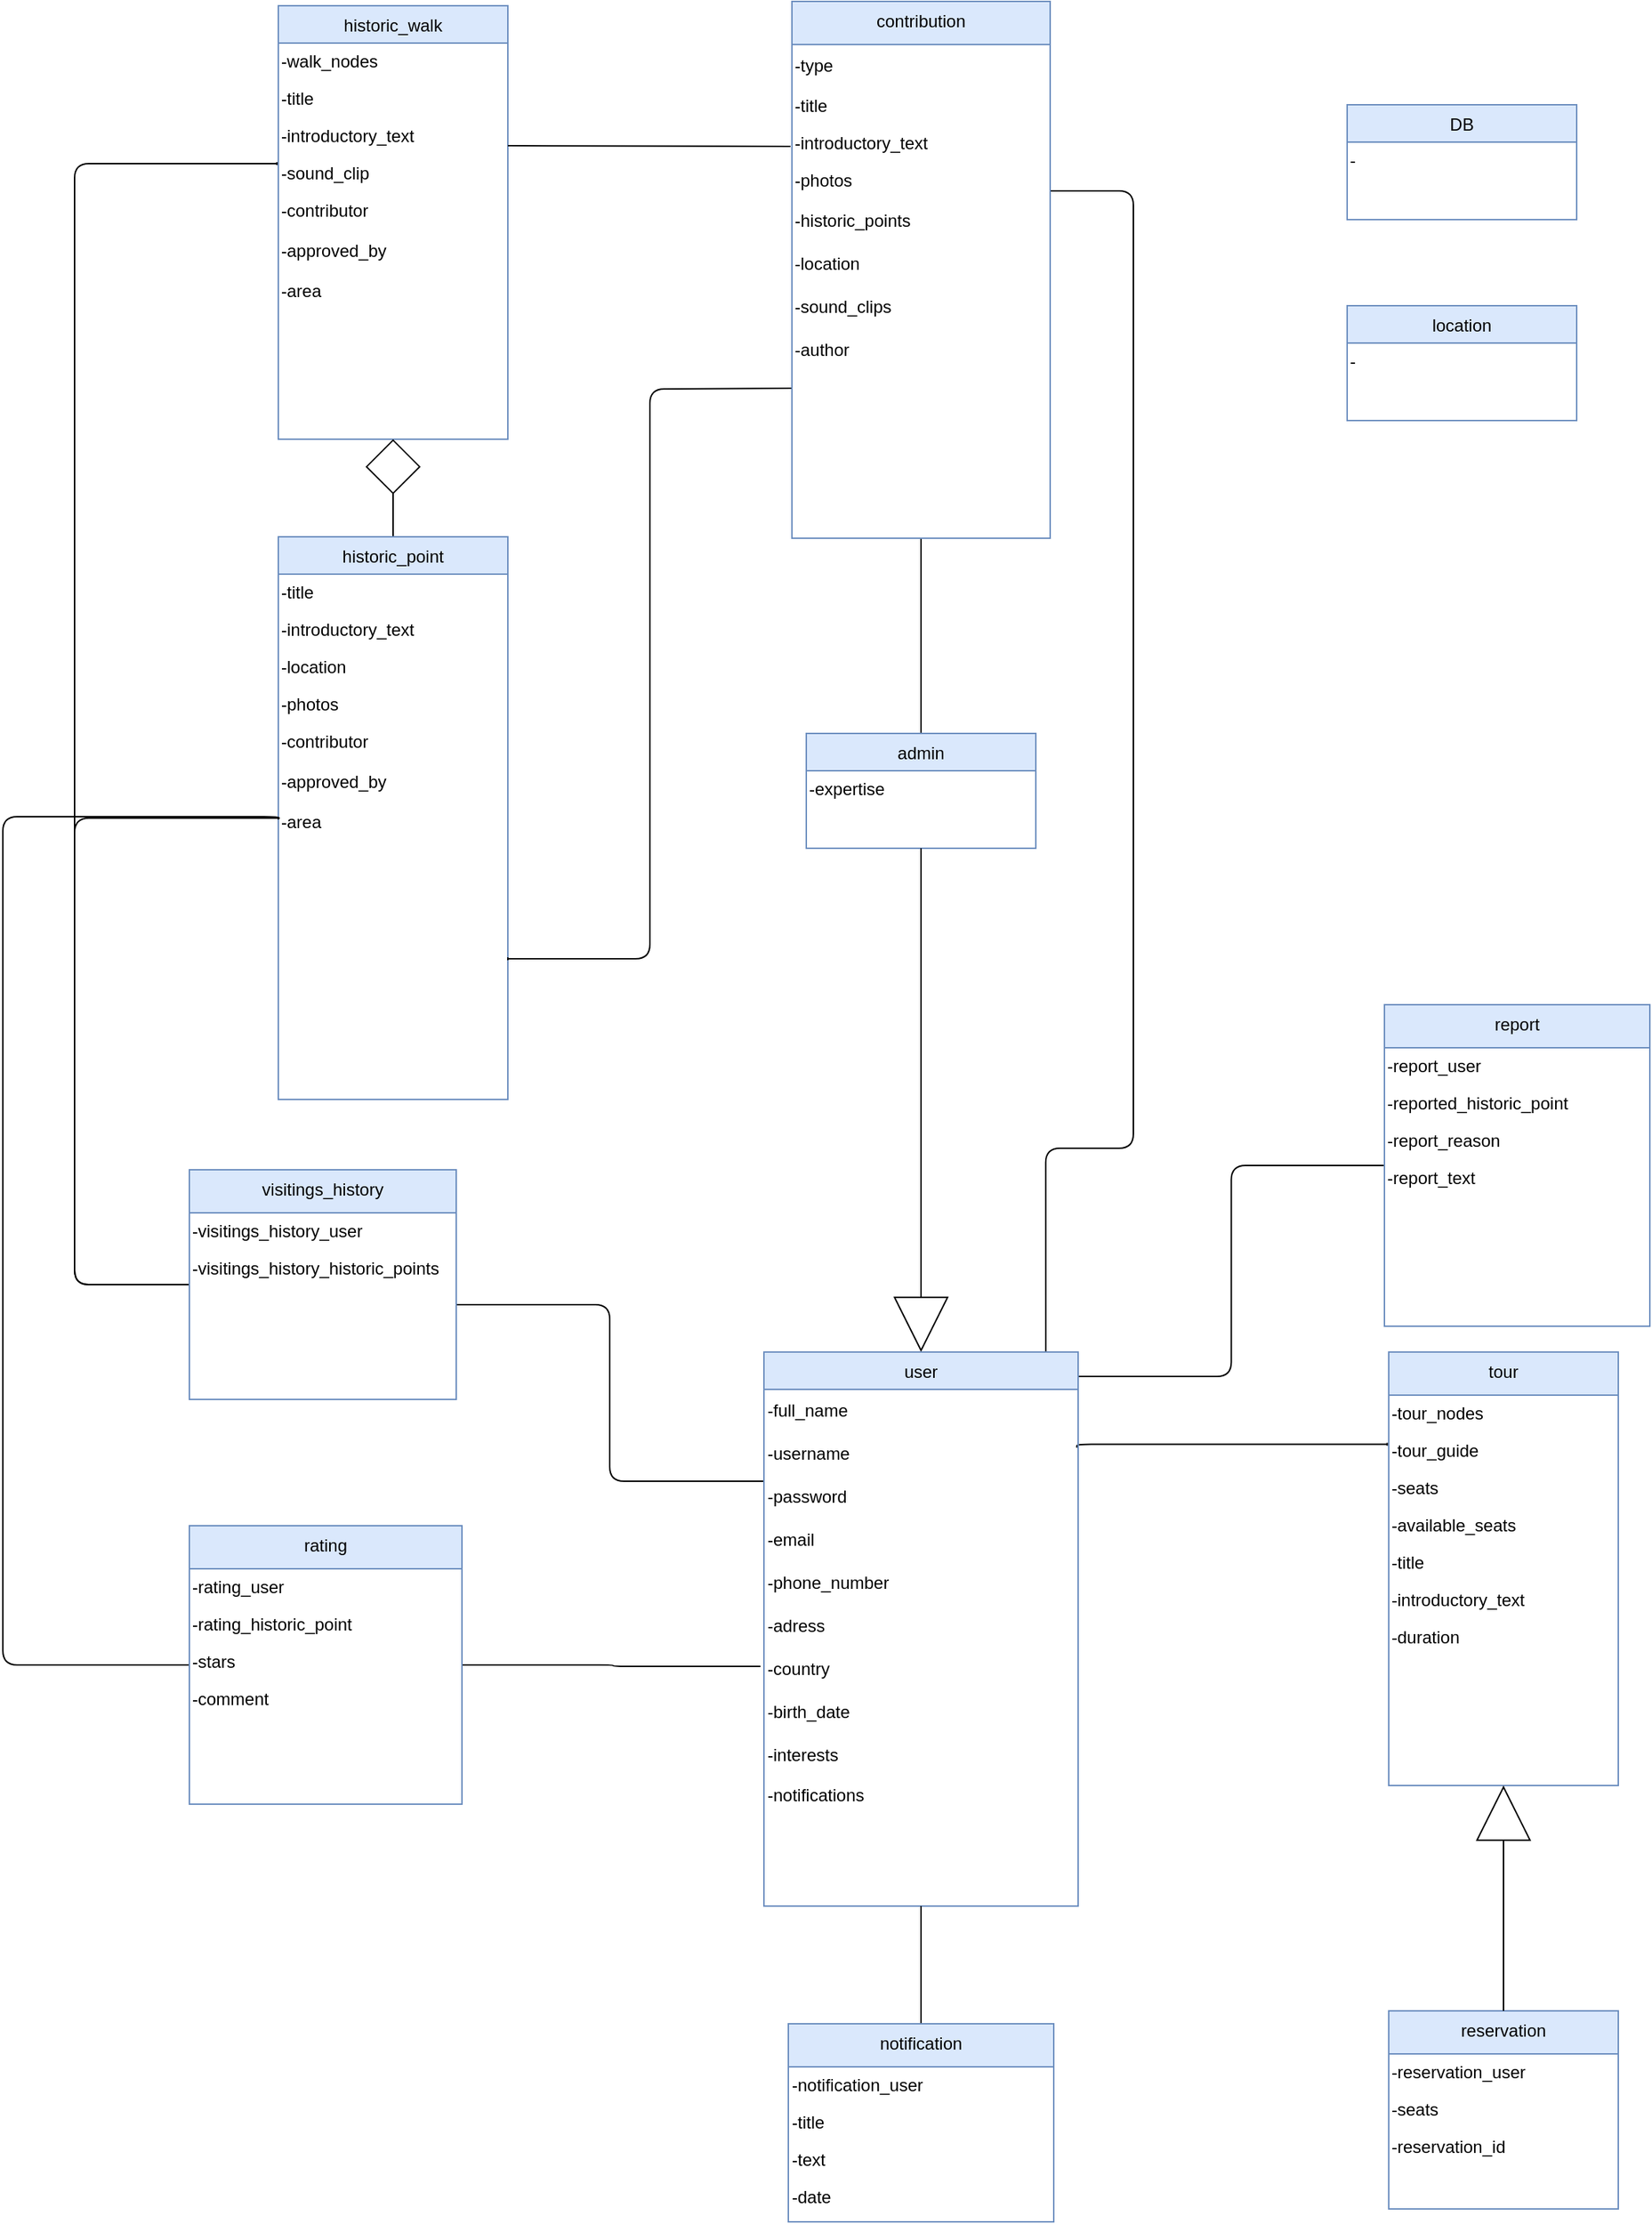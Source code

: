 <mxfile version="24.3.1" type="device">
  <diagram name="Page-1" id="uMqA1R6x-6Gs1QEI-oIA">
    <mxGraphModel dx="2035" dy="1105" grid="0" gridSize="10" guides="1" tooltips="1" connect="1" arrows="1" fold="1" page="0" pageScale="1" pageWidth="827" pageHeight="1169" math="0" shadow="0">
      <root>
        <mxCell id="0" />
        <mxCell id="1" parent="0" />
        <mxCell id="1k5WBE0NH48JRAPgZqtM-1" style="edgeStyle=orthogonalEdgeStyle;rounded=1;orthogonalLoop=1;jettySize=auto;html=1;entryX=1;entryY=0.5;entryDx=0;entryDy=0;elbow=vertical;strokeColor=default;align=center;verticalAlign=middle;fontFamily=Helvetica;fontSize=11;fontColor=default;labelBackgroundColor=default;endArrow=baseDash;endFill=0;endSize=0;curved=0;exitX=0.897;exitY=0;exitDx=0;exitDy=0;exitPerimeter=0;" edge="1" parent="1" source="1k5WBE0NH48JRAPgZqtM-83">
          <mxGeometry relative="1" as="geometry">
            <mxPoint x="250" y="-190" as="targetPoint" />
            <mxPoint x="281" y="493" as="sourcePoint" />
            <Array as="points">
              <mxPoint x="247" y="477" />
              <mxPoint x="308" y="477" />
              <mxPoint x="308" y="-190" />
            </Array>
          </mxGeometry>
        </mxCell>
        <mxCell id="1k5WBE0NH48JRAPgZqtM-2" style="edgeStyle=orthogonalEdgeStyle;rounded=1;orthogonalLoop=1;jettySize=auto;html=1;exitX=-0.002;exitY=1.133;exitDx=0;exitDy=0;strokeColor=default;align=center;verticalAlign=middle;fontFamily=Helvetica;fontSize=11;fontColor=default;labelBackgroundColor=default;elbow=vertical;endArrow=baseDash;endFill=0;endSize=0;curved=0;exitPerimeter=0;" edge="1" parent="1" source="1k5WBE0NH48JRAPgZqtM-85">
          <mxGeometry relative="1" as="geometry">
            <mxPoint x="3.75" y="332" as="sourcePoint" />
            <mxPoint x="-164" y="586" as="targetPoint" />
            <Array as="points">
              <mxPoint x="-57" y="709" />
              <mxPoint x="-57" y="586" />
            </Array>
          </mxGeometry>
        </mxCell>
        <mxCell id="1k5WBE0NH48JRAPgZqtM-3" style="edgeStyle=orthogonalEdgeStyle;rounded=1;orthogonalLoop=1;jettySize=auto;html=1;strokeColor=default;align=center;verticalAlign=middle;fontFamily=Helvetica;fontSize=11;fontColor=default;labelBackgroundColor=default;elbow=vertical;endArrow=baseDash;endFill=0;endSize=0;curved=0;exitX=0.996;exitY=0.353;exitDx=0;exitDy=0;exitPerimeter=0;entryX=-0.007;entryY=0.317;entryDx=0;entryDy=0;entryPerimeter=0;" edge="1" parent="1" source="1k5WBE0NH48JRAPgZqtM-85" target="1k5WBE0NH48JRAPgZqtM-48">
          <mxGeometry relative="1" as="geometry">
            <mxPoint x="337" y="476" as="sourcePoint" />
            <mxPoint x="567" y="656" as="targetPoint" />
            <Array as="points">
              <mxPoint x="269" y="683" />
            </Array>
          </mxGeometry>
        </mxCell>
        <mxCell id="1k5WBE0NH48JRAPgZqtM-4" style="edgeStyle=orthogonalEdgeStyle;curved=0;rounded=1;orthogonalLoop=1;jettySize=auto;html=1;entryX=0;entryY=0.5;entryDx=0;entryDy=0;strokeColor=default;align=center;verticalAlign=middle;fontFamily=Helvetica;fontSize=11;fontColor=default;labelBackgroundColor=default;elbow=vertical;endArrow=baseDash;endFill=0;endSize=0;exitX=0.996;exitY=0.044;exitDx=0;exitDy=0;exitPerimeter=0;" edge="1" parent="1" source="1k5WBE0NH48JRAPgZqtM-83" target="1k5WBE0NH48JRAPgZqtM-63">
          <mxGeometry relative="1" as="geometry">
            <mxPoint x="267" y="385" as="sourcePoint" />
          </mxGeometry>
        </mxCell>
        <mxCell id="1k5WBE0NH48JRAPgZqtM-5" style="edgeStyle=orthogonalEdgeStyle;curved=0;rounded=1;orthogonalLoop=1;jettySize=auto;html=1;entryX=1;entryY=0.5;entryDx=0;entryDy=0;strokeColor=default;align=center;verticalAlign=middle;fontFamily=Helvetica;fontSize=11;fontColor=default;labelBackgroundColor=default;elbow=vertical;endArrow=baseDash;endFill=0;endSize=0;exitX=-0.011;exitY=0.433;exitDx=0;exitDy=0;exitPerimeter=0;" edge="1" parent="1" source="1k5WBE0NH48JRAPgZqtM-90" target="1k5WBE0NH48JRAPgZqtM-73">
          <mxGeometry relative="1" as="geometry">
            <mxPoint x="189.5" y="510" as="sourcePoint" />
          </mxGeometry>
        </mxCell>
        <mxCell id="1k5WBE0NH48JRAPgZqtM-6" style="edgeStyle=orthogonalEdgeStyle;curved=0;rounded=1;orthogonalLoop=1;jettySize=auto;html=1;exitX=0.5;exitY=0;exitDx=0;exitDy=0;entryX=0.5;entryY=1;entryDx=0;entryDy=0;strokeColor=default;align=center;verticalAlign=middle;fontFamily=Helvetica;fontSize=11;fontColor=default;labelBackgroundColor=default;elbow=vertical;endArrow=baseDash;endFill=0;endSize=0;" edge="1" parent="1" source="1k5WBE0NH48JRAPgZqtM-7" target="1k5WBE0NH48JRAPgZqtM-97">
          <mxGeometry relative="1" as="geometry">
            <mxPoint x="160" y="85" as="targetPoint" />
          </mxGeometry>
        </mxCell>
        <mxCell id="1k5WBE0NH48JRAPgZqtM-7" value="admin" style="swimlane;fontStyle=0;align=center;verticalAlign=top;childLayout=stackLayout;horizontal=1;startSize=26;horizontalStack=0;resizeParent=1;resizeLast=0;collapsible=1;marginBottom=0;rounded=0;shadow=0;strokeWidth=1;fillColor=#dae8fc;strokeColor=#6c8ebf;" vertex="1" parent="1">
          <mxGeometry x="80" y="188" width="160" height="80" as="geometry">
            <mxRectangle x="340" y="380" width="170" height="26" as="alternateBounds" />
          </mxGeometry>
        </mxCell>
        <mxCell id="1k5WBE0NH48JRAPgZqtM-8" value="-expertise" style="text;html=1;align=left;verticalAlign=middle;resizable=0;points=[];autosize=1;strokeColor=none;fillColor=none;" vertex="1" parent="1k5WBE0NH48JRAPgZqtM-7">
          <mxGeometry y="26" width="160" height="26" as="geometry" />
        </mxCell>
        <mxCell id="1k5WBE0NH48JRAPgZqtM-9" value="" style="endArrow=block;endSize=36;endFill=0;shadow=0;strokeWidth=1;rounded=1;edgeStyle=orthogonalEdgeStyle;elbow=vertical;curved=0;entryX=0.5;entryY=0;entryDx=0;entryDy=0;" edge="1" parent="1" source="1k5WBE0NH48JRAPgZqtM-7" target="1k5WBE0NH48JRAPgZqtM-83">
          <mxGeometry width="160" relative="1" as="geometry">
            <mxPoint x="-220" y="473" as="sourcePoint" />
            <mxPoint x="189.5" y="300" as="targetPoint" />
          </mxGeometry>
        </mxCell>
        <mxCell id="1k5WBE0NH48JRAPgZqtM-10" value="historic_walk" style="swimlane;fontStyle=0;align=center;verticalAlign=top;childLayout=stackLayout;horizontal=1;startSize=26;horizontalStack=0;resizeParent=1;resizeLast=0;collapsible=1;marginBottom=0;rounded=0;shadow=0;strokeWidth=1;fillColor=#dae8fc;strokeColor=#6c8ebf;" vertex="1" parent="1">
          <mxGeometry x="-288" y="-319" width="160" height="302" as="geometry">
            <mxRectangle x="230" y="140" width="160" height="26" as="alternateBounds" />
          </mxGeometry>
        </mxCell>
        <mxCell id="1k5WBE0NH48JRAPgZqtM-11" value="-walk_nodes" style="text;html=1;align=left;verticalAlign=middle;resizable=0;points=[];autosize=1;strokeColor=none;fillColor=none;" vertex="1" parent="1k5WBE0NH48JRAPgZqtM-10">
          <mxGeometry y="26" width="160" height="26" as="geometry" />
        </mxCell>
        <mxCell id="1k5WBE0NH48JRAPgZqtM-12" value="-title" style="text;html=1;align=left;verticalAlign=middle;resizable=0;points=[];autosize=1;strokeColor=none;fillColor=none;" vertex="1" parent="1k5WBE0NH48JRAPgZqtM-10">
          <mxGeometry y="52" width="160" height="26" as="geometry" />
        </mxCell>
        <mxCell id="1k5WBE0NH48JRAPgZqtM-13" value="-introductory_text" style="text;html=1;align=left;verticalAlign=middle;resizable=0;points=[];autosize=1;strokeColor=none;fillColor=none;" vertex="1" parent="1k5WBE0NH48JRAPgZqtM-10">
          <mxGeometry y="78" width="160" height="26" as="geometry" />
        </mxCell>
        <mxCell id="1k5WBE0NH48JRAPgZqtM-14" value="-sound_clip" style="text;html=1;align=left;verticalAlign=middle;resizable=0;points=[];autosize=1;strokeColor=none;fillColor=none;" vertex="1" parent="1k5WBE0NH48JRAPgZqtM-10">
          <mxGeometry y="104" width="160" height="26" as="geometry" />
        </mxCell>
        <mxCell id="1k5WBE0NH48JRAPgZqtM-15" value="-contributor" style="text;html=1;align=left;verticalAlign=middle;resizable=0;points=[];autosize=1;strokeColor=none;fillColor=none;" vertex="1" parent="1k5WBE0NH48JRAPgZqtM-10">
          <mxGeometry y="130" width="160" height="26" as="geometry" />
        </mxCell>
        <mxCell id="1k5WBE0NH48JRAPgZqtM-16" value="-approved_by" style="text;html=1;align=left;verticalAlign=middle;resizable=0;points=[];autosize=1;strokeColor=none;fillColor=none;" vertex="1" parent="1k5WBE0NH48JRAPgZqtM-10">
          <mxGeometry y="156" width="160" height="30" as="geometry" />
        </mxCell>
        <mxCell id="1k5WBE0NH48JRAPgZqtM-17" value="-area" style="text;html=1;align=left;verticalAlign=middle;resizable=0;points=[];autosize=1;strokeColor=none;fillColor=none;" vertex="1" parent="1k5WBE0NH48JRAPgZqtM-10">
          <mxGeometry y="186" width="160" height="26" as="geometry" />
        </mxCell>
        <mxCell id="1k5WBE0NH48JRAPgZqtM-21" style="edgeStyle=orthogonalEdgeStyle;rounded=1;orthogonalLoop=1;jettySize=auto;html=1;exitX=0.5;exitY=0;exitDx=0;exitDy=0;entryX=0.5;entryY=1;entryDx=0;entryDy=0;endSize=36;endArrow=diamond;endFill=0;curved=0;" edge="1" parent="1" source="1k5WBE0NH48JRAPgZqtM-22" target="1k5WBE0NH48JRAPgZqtM-10">
          <mxGeometry relative="1" as="geometry">
            <mxPoint x="-318" y="271.0" as="sourcePoint" />
            <mxPoint x="-318" y="41" as="targetPoint" />
          </mxGeometry>
        </mxCell>
        <mxCell id="1k5WBE0NH48JRAPgZqtM-22" value="historic_point" style="swimlane;fontStyle=0;align=center;verticalAlign=top;childLayout=stackLayout;horizontal=1;startSize=26;horizontalStack=0;resizeParent=1;resizeLast=0;collapsible=1;marginBottom=0;rounded=0;shadow=0;strokeWidth=1;fillColor=#dae8fc;strokeColor=#6c8ebf;" vertex="1" parent="1">
          <mxGeometry x="-288" y="51" width="160" height="392" as="geometry">
            <mxRectangle x="230" y="140" width="160" height="26" as="alternateBounds" />
          </mxGeometry>
        </mxCell>
        <mxCell id="1k5WBE0NH48JRAPgZqtM-23" value="-title" style="text;html=1;align=left;verticalAlign=middle;resizable=0;points=[];autosize=1;strokeColor=none;fillColor=none;" vertex="1" parent="1k5WBE0NH48JRAPgZqtM-22">
          <mxGeometry y="26" width="160" height="26" as="geometry" />
        </mxCell>
        <mxCell id="1k5WBE0NH48JRAPgZqtM-24" value="-introductory_text" style="text;html=1;align=left;verticalAlign=middle;resizable=0;points=[];autosize=1;strokeColor=none;fillColor=none;" vertex="1" parent="1k5WBE0NH48JRAPgZqtM-22">
          <mxGeometry y="52" width="160" height="26" as="geometry" />
        </mxCell>
        <mxCell id="1k5WBE0NH48JRAPgZqtM-25" value="-location" style="text;html=1;align=left;verticalAlign=middle;resizable=0;points=[];autosize=1;strokeColor=none;fillColor=none;" vertex="1" parent="1k5WBE0NH48JRAPgZqtM-22">
          <mxGeometry y="78" width="160" height="26" as="geometry" />
        </mxCell>
        <mxCell id="1k5WBE0NH48JRAPgZqtM-26" value="-photos" style="text;html=1;align=left;verticalAlign=middle;resizable=0;points=[];autosize=1;strokeColor=none;fillColor=none;" vertex="1" parent="1k5WBE0NH48JRAPgZqtM-22">
          <mxGeometry y="104" width="160" height="26" as="geometry" />
        </mxCell>
        <mxCell id="1k5WBE0NH48JRAPgZqtM-27" value="-contributor" style="text;html=1;align=left;verticalAlign=middle;resizable=0;points=[];autosize=1;strokeColor=none;fillColor=none;" vertex="1" parent="1k5WBE0NH48JRAPgZqtM-22">
          <mxGeometry y="130" width="160" height="26" as="geometry" />
        </mxCell>
        <mxCell id="1k5WBE0NH48JRAPgZqtM-28" value="-approved_by" style="text;html=1;align=left;verticalAlign=middle;resizable=0;points=[];autosize=1;strokeColor=none;fillColor=none;" vertex="1" parent="1k5WBE0NH48JRAPgZqtM-22">
          <mxGeometry y="156" width="160" height="30" as="geometry" />
        </mxCell>
        <mxCell id="1k5WBE0NH48JRAPgZqtM-29" value="-area" style="text;html=1;align=left;verticalAlign=middle;resizable=0;points=[];autosize=1;strokeColor=none;fillColor=none;" vertex="1" parent="1k5WBE0NH48JRAPgZqtM-22">
          <mxGeometry y="186" width="160" height="26" as="geometry" />
        </mxCell>
        <mxCell id="1k5WBE0NH48JRAPgZqtM-37" style="edgeStyle=orthogonalEdgeStyle;curved=0;rounded=1;orthogonalLoop=1;jettySize=auto;html=1;exitX=0;exitY=0.75;exitDx=0;exitDy=0;entryX=1;entryY=0.75;entryDx=0;entryDy=0;strokeColor=default;align=center;verticalAlign=middle;fontFamily=Helvetica;fontSize=11;fontColor=default;labelBackgroundColor=default;elbow=vertical;endArrow=baseDash;endFill=0;endSize=0;" edge="1" parent="1" target="1k5WBE0NH48JRAPgZqtM-22">
          <mxGeometry relative="1" as="geometry">
            <mxPoint x="70" y="-52.5" as="sourcePoint" />
          </mxGeometry>
        </mxCell>
        <mxCell id="1k5WBE0NH48JRAPgZqtM-38" style="edgeStyle=orthogonalEdgeStyle;rounded=1;orthogonalLoop=1;jettySize=auto;html=1;strokeColor=default;align=center;verticalAlign=middle;fontFamily=Helvetica;fontSize=11;fontColor=default;labelBackgroundColor=default;elbow=vertical;endArrow=baseDash;entryX=0;entryY=0.5;entryDx=0;entryDy=0;endFill=0;endSize=0;curved=0;exitX=0;exitY=0.5;exitDx=0;exitDy=0;" edge="1" parent="1" source="1k5WBE0NH48JRAPgZqtM-40" target="1k5WBE0NH48JRAPgZqtM-22">
          <mxGeometry relative="1" as="geometry">
            <mxPoint x="-210" y="360" as="targetPoint" />
            <Array as="points">
              <mxPoint x="-363" y="572" />
              <mxPoint x="-430" y="572" />
              <mxPoint x="-430" y="247" />
            </Array>
            <mxPoint x="-374" y="526" as="sourcePoint" />
          </mxGeometry>
        </mxCell>
        <mxCell id="1k5WBE0NH48JRAPgZqtM-39" style="edgeStyle=orthogonalEdgeStyle;curved=0;rounded=1;orthogonalLoop=1;jettySize=auto;html=1;strokeColor=default;align=center;verticalAlign=middle;fontFamily=Helvetica;fontSize=11;fontColor=default;labelBackgroundColor=default;elbow=vertical;endArrow=baseDash;endFill=0;endSize=0;exitX=0;exitY=0.5;exitDx=0;exitDy=0;" edge="1" parent="1" source="1k5WBE0NH48JRAPgZqtM-40">
          <mxGeometry relative="1" as="geometry">
            <Array as="points">
              <mxPoint x="-363" y="572" />
              <mxPoint x="-430" y="572" />
              <mxPoint x="-430" y="-209" />
            </Array>
            <mxPoint x="-289" y="-209" as="targetPoint" />
            <mxPoint x="-382" y="520" as="sourcePoint" />
          </mxGeometry>
        </mxCell>
        <mxCell id="1k5WBE0NH48JRAPgZqtM-40" value="visitings_history" style="swimlane;fontStyle=0;align=center;verticalAlign=top;childLayout=stackLayout;horizontal=1;startSize=30;horizontalStack=0;resizeParent=1;resizeLast=0;collapsible=1;marginBottom=0;rounded=0;shadow=0;strokeWidth=1;fillColor=#dae8fc;strokeColor=#6c8ebf;" vertex="1" parent="1">
          <mxGeometry x="-350" y="492" width="186" height="160" as="geometry">
            <mxRectangle x="550" y="140" width="160" height="26" as="alternateBounds" />
          </mxGeometry>
        </mxCell>
        <mxCell id="1k5WBE0NH48JRAPgZqtM-41" value="-visitings_history_user" style="text;html=1;align=left;verticalAlign=middle;resizable=0;points=[];autosize=1;strokeColor=none;fillColor=none;" vertex="1" parent="1k5WBE0NH48JRAPgZqtM-40">
          <mxGeometry y="30" width="186" height="26" as="geometry" />
        </mxCell>
        <mxCell id="1k5WBE0NH48JRAPgZqtM-42" value="-visitings_history_historic_points" style="text;html=1;align=left;verticalAlign=middle;resizable=0;points=[];autosize=1;strokeColor=none;fillColor=none;" vertex="1" parent="1k5WBE0NH48JRAPgZqtM-40">
          <mxGeometry y="56" width="186" height="26" as="geometry" />
        </mxCell>
        <mxCell id="1k5WBE0NH48JRAPgZqtM-46" value="tour" style="swimlane;fontStyle=0;align=center;verticalAlign=top;childLayout=stackLayout;horizontal=1;startSize=30;horizontalStack=0;resizeParent=1;resizeLast=0;collapsible=1;marginBottom=0;rounded=0;shadow=0;strokeWidth=1;fillColor=#dae8fc;strokeColor=#6c8ebf;" vertex="1" parent="1">
          <mxGeometry x="486" y="619" width="160" height="302" as="geometry">
            <mxRectangle x="550" y="140" width="160" height="26" as="alternateBounds" />
          </mxGeometry>
        </mxCell>
        <mxCell id="1k5WBE0NH48JRAPgZqtM-47" value="-tour_nodes" style="text;html=1;align=left;verticalAlign=middle;resizable=0;points=[];autosize=1;strokeColor=none;fillColor=none;" vertex="1" parent="1k5WBE0NH48JRAPgZqtM-46">
          <mxGeometry y="30" width="160" height="26" as="geometry" />
        </mxCell>
        <mxCell id="1k5WBE0NH48JRAPgZqtM-48" value="-tour_guide" style="text;html=1;align=left;verticalAlign=middle;resizable=0;points=[];autosize=1;strokeColor=none;fillColor=none;" vertex="1" parent="1k5WBE0NH48JRAPgZqtM-46">
          <mxGeometry y="56" width="160" height="26" as="geometry" />
        </mxCell>
        <mxCell id="1k5WBE0NH48JRAPgZqtM-49" value="-seats" style="text;html=1;align=left;verticalAlign=middle;resizable=0;points=[];autosize=1;strokeColor=none;fillColor=none;" vertex="1" parent="1k5WBE0NH48JRAPgZqtM-46">
          <mxGeometry y="82" width="160" height="26" as="geometry" />
        </mxCell>
        <mxCell id="1k5WBE0NH48JRAPgZqtM-50" value="-available_seats" style="text;html=1;align=left;verticalAlign=middle;resizable=0;points=[];autosize=1;strokeColor=none;fillColor=none;" vertex="1" parent="1k5WBE0NH48JRAPgZqtM-46">
          <mxGeometry y="108" width="160" height="26" as="geometry" />
        </mxCell>
        <mxCell id="1k5WBE0NH48JRAPgZqtM-51" value="-title" style="text;html=1;align=left;verticalAlign=middle;resizable=0;points=[];autosize=1;strokeColor=none;fillColor=none;" vertex="1" parent="1k5WBE0NH48JRAPgZqtM-46">
          <mxGeometry y="134" width="160" height="26" as="geometry" />
        </mxCell>
        <mxCell id="1k5WBE0NH48JRAPgZqtM-52" value="-introductory_text" style="text;html=1;align=left;verticalAlign=middle;resizable=0;points=[];autosize=1;strokeColor=none;fillColor=none;" vertex="1" parent="1k5WBE0NH48JRAPgZqtM-46">
          <mxGeometry y="160" width="160" height="26" as="geometry" />
        </mxCell>
        <mxCell id="1k5WBE0NH48JRAPgZqtM-53" value="-duration" style="text;html=1;align=left;verticalAlign=middle;resizable=0;points=[];autosize=1;strokeColor=none;fillColor=none;" vertex="1" parent="1k5WBE0NH48JRAPgZqtM-46">
          <mxGeometry y="186" width="160" height="26" as="geometry" />
        </mxCell>
        <mxCell id="1k5WBE0NH48JRAPgZqtM-58" value="reservation" style="swimlane;fontStyle=0;align=center;verticalAlign=top;childLayout=stackLayout;horizontal=1;startSize=30;horizontalStack=0;resizeParent=1;resizeLast=0;collapsible=1;marginBottom=0;rounded=0;shadow=0;strokeWidth=1;fillColor=#dae8fc;strokeColor=#6c8ebf;" vertex="1" parent="1">
          <mxGeometry x="486" y="1078" width="160" height="138" as="geometry">
            <mxRectangle x="550" y="140" width="160" height="26" as="alternateBounds" />
          </mxGeometry>
        </mxCell>
        <mxCell id="1k5WBE0NH48JRAPgZqtM-59" value="-reservation_user" style="text;html=1;align=left;verticalAlign=middle;resizable=0;points=[];autosize=1;strokeColor=none;fillColor=none;" vertex="1" parent="1k5WBE0NH48JRAPgZqtM-58">
          <mxGeometry y="30" width="160" height="26" as="geometry" />
        </mxCell>
        <mxCell id="1k5WBE0NH48JRAPgZqtM-60" value="-seats" style="text;html=1;align=left;verticalAlign=middle;resizable=0;points=[];autosize=1;strokeColor=none;fillColor=none;" vertex="1" parent="1k5WBE0NH48JRAPgZqtM-58">
          <mxGeometry y="56" width="160" height="26" as="geometry" />
        </mxCell>
        <mxCell id="1k5WBE0NH48JRAPgZqtM-61" value="-reservation_id" style="text;html=1;align=left;verticalAlign=middle;resizable=0;points=[];autosize=1;strokeColor=none;fillColor=none;" vertex="1" parent="1k5WBE0NH48JRAPgZqtM-58">
          <mxGeometry y="82" width="160" height="26" as="geometry" />
        </mxCell>
        <mxCell id="1k5WBE0NH48JRAPgZqtM-63" value="report" style="swimlane;fontStyle=0;align=center;verticalAlign=top;childLayout=stackLayout;horizontal=1;startSize=30;horizontalStack=0;resizeParent=1;resizeLast=0;collapsible=1;marginBottom=0;rounded=0;shadow=0;strokeWidth=1;fillColor=#dae8fc;strokeColor=#6c8ebf;" vertex="1" parent="1">
          <mxGeometry x="483" y="377" width="185" height="224" as="geometry">
            <mxRectangle x="550" y="140" width="160" height="26" as="alternateBounds" />
          </mxGeometry>
        </mxCell>
        <mxCell id="1k5WBE0NH48JRAPgZqtM-64" value="-report_user" style="text;html=1;align=left;verticalAlign=middle;resizable=0;points=[];autosize=1;strokeColor=none;fillColor=none;" vertex="1" parent="1k5WBE0NH48JRAPgZqtM-63">
          <mxGeometry y="30" width="185" height="26" as="geometry" />
        </mxCell>
        <mxCell id="1k5WBE0NH48JRAPgZqtM-65" value="-reported_historic_point" style="text;html=1;align=left;verticalAlign=middle;resizable=0;points=[];autosize=1;strokeColor=none;fillColor=none;" vertex="1" parent="1k5WBE0NH48JRAPgZqtM-63">
          <mxGeometry y="56" width="185" height="26" as="geometry" />
        </mxCell>
        <mxCell id="1k5WBE0NH48JRAPgZqtM-66" value="-report_reason" style="text;html=1;align=left;verticalAlign=middle;resizable=0;points=[];autosize=1;strokeColor=none;fillColor=none;" vertex="1" parent="1k5WBE0NH48JRAPgZqtM-63">
          <mxGeometry y="82" width="185" height="26" as="geometry" />
        </mxCell>
        <mxCell id="1k5WBE0NH48JRAPgZqtM-67" value="-report_text" style="text;html=1;align=left;verticalAlign=middle;resizable=0;points=[];autosize=1;strokeColor=none;fillColor=none;" vertex="1" parent="1k5WBE0NH48JRAPgZqtM-63">
          <mxGeometry y="108" width="185" height="26" as="geometry" />
        </mxCell>
        <mxCell id="1k5WBE0NH48JRAPgZqtM-72" style="edgeStyle=orthogonalEdgeStyle;curved=0;rounded=1;orthogonalLoop=1;jettySize=auto;html=1;exitX=0;exitY=0.5;exitDx=0;exitDy=0;entryX=0;entryY=0.5;entryDx=0;entryDy=0;strokeColor=default;align=center;verticalAlign=middle;fontFamily=Helvetica;fontSize=11;fontColor=default;labelBackgroundColor=default;elbow=vertical;endArrow=baseDash;endFill=0;endSize=0;" edge="1" parent="1" source="1k5WBE0NH48JRAPgZqtM-73" target="1k5WBE0NH48JRAPgZqtM-22">
          <mxGeometry relative="1" as="geometry">
            <Array as="points">
              <mxPoint x="-480" y="837" />
              <mxPoint x="-480" y="246" />
            </Array>
          </mxGeometry>
        </mxCell>
        <mxCell id="1k5WBE0NH48JRAPgZqtM-73" value="rating" style="swimlane;fontStyle=0;align=center;verticalAlign=top;childLayout=stackLayout;horizontal=1;startSize=30;horizontalStack=0;resizeParent=1;resizeLast=0;collapsible=1;marginBottom=0;rounded=0;shadow=0;strokeWidth=1;fillColor=#dae8fc;strokeColor=#6c8ebf;" vertex="1" parent="1">
          <mxGeometry x="-350" y="740" width="190" height="194" as="geometry">
            <mxRectangle x="550" y="140" width="160" height="26" as="alternateBounds" />
          </mxGeometry>
        </mxCell>
        <mxCell id="1k5WBE0NH48JRAPgZqtM-74" value="-rating_user" style="text;html=1;align=left;verticalAlign=middle;resizable=0;points=[];autosize=1;strokeColor=none;fillColor=none;" vertex="1" parent="1k5WBE0NH48JRAPgZqtM-73">
          <mxGeometry y="30" width="190" height="26" as="geometry" />
        </mxCell>
        <mxCell id="1k5WBE0NH48JRAPgZqtM-75" value="-rating_historic_point" style="text;html=1;align=left;verticalAlign=middle;resizable=0;points=[];autosize=1;strokeColor=none;fillColor=none;" vertex="1" parent="1k5WBE0NH48JRAPgZqtM-73">
          <mxGeometry y="56" width="190" height="26" as="geometry" />
        </mxCell>
        <mxCell id="1k5WBE0NH48JRAPgZqtM-76" value="-stars" style="text;html=1;align=left;verticalAlign=middle;resizable=0;points=[];autosize=1;strokeColor=none;fillColor=none;" vertex="1" parent="1k5WBE0NH48JRAPgZqtM-73">
          <mxGeometry y="82" width="190" height="26" as="geometry" />
        </mxCell>
        <mxCell id="1k5WBE0NH48JRAPgZqtM-77" value="-comment" style="text;html=1;align=left;verticalAlign=middle;resizable=0;points=[];autosize=1;strokeColor=none;fillColor=none;" vertex="1" parent="1k5WBE0NH48JRAPgZqtM-73">
          <mxGeometry y="108" width="190" height="26" as="geometry" />
        </mxCell>
        <mxCell id="1k5WBE0NH48JRAPgZqtM-81" value="" style="endArrow=block;endSize=36;endFill=0;shadow=0;strokeWidth=1;rounded=1;edgeStyle=orthogonalEdgeStyle;elbow=vertical;curved=0;exitX=0.5;exitY=0;exitDx=0;exitDy=0;entryX=0.5;entryY=1;entryDx=0;entryDy=0;" edge="1" parent="1" source="1k5WBE0NH48JRAPgZqtM-58" target="1k5WBE0NH48JRAPgZqtM-46">
          <mxGeometry width="160" relative="1" as="geometry">
            <mxPoint x="251" y="320" as="sourcePoint" />
            <mxPoint x="461" y="530" as="targetPoint" />
          </mxGeometry>
        </mxCell>
        <mxCell id="1k5WBE0NH48JRAPgZqtM-82" value="" style="endArrow=none;html=1;rounded=1;exitX=1;exitY=0.751;exitDx=0;exitDy=0;curved=0;exitPerimeter=0;" edge="1" parent="1" source="1k5WBE0NH48JRAPgZqtM-13">
          <mxGeometry width="50" height="50" relative="1" as="geometry">
            <mxPoint x="-30.16" y="-221.34" as="sourcePoint" />
            <mxPoint x="69" y="-221" as="targetPoint" />
            <Array as="points" />
          </mxGeometry>
        </mxCell>
        <mxCell id="1k5WBE0NH48JRAPgZqtM-83" value="user" style="swimlane;fontStyle=0;align=center;verticalAlign=top;childLayout=stackLayout;horizontal=1;startSize=26;horizontalStack=0;resizeParent=1;resizeLast=0;collapsible=1;marginBottom=0;rounded=0;shadow=0;strokeWidth=1;fillColor=#dae8fc;strokeColor=#6c8ebf;" vertex="1" parent="1">
          <mxGeometry x="50.5" y="619" width="219" height="386" as="geometry">
            <mxRectangle x="80" y="300" width="160" height="26" as="alternateBounds" />
          </mxGeometry>
        </mxCell>
        <mxCell id="1k5WBE0NH48JRAPgZqtM-84" value="-full_name" style="text;html=1;align=left;verticalAlign=middle;resizable=0;points=[];autosize=1;strokeColor=none;fillColor=none;fontSize=12;" vertex="1" parent="1k5WBE0NH48JRAPgZqtM-83">
          <mxGeometry y="26" width="219" height="30" as="geometry" />
        </mxCell>
        <mxCell id="1k5WBE0NH48JRAPgZqtM-85" value="-username" style="text;html=1;align=left;verticalAlign=middle;resizable=0;points=[];autosize=1;strokeColor=none;fillColor=none;fontSize=12;" vertex="1" parent="1k5WBE0NH48JRAPgZqtM-83">
          <mxGeometry y="56" width="219" height="30" as="geometry" />
        </mxCell>
        <mxCell id="1k5WBE0NH48JRAPgZqtM-86" value="-password" style="text;html=1;align=left;verticalAlign=middle;resizable=0;points=[];autosize=1;strokeColor=none;fillColor=none;fontSize=12;" vertex="1" parent="1k5WBE0NH48JRAPgZqtM-83">
          <mxGeometry y="86" width="219" height="30" as="geometry" />
        </mxCell>
        <mxCell id="1k5WBE0NH48JRAPgZqtM-87" value="-email" style="text;html=1;align=left;verticalAlign=middle;resizable=0;points=[];autosize=1;strokeColor=none;fillColor=none;fontSize=12;" vertex="1" parent="1k5WBE0NH48JRAPgZqtM-83">
          <mxGeometry y="116" width="219" height="30" as="geometry" />
        </mxCell>
        <mxCell id="1k5WBE0NH48JRAPgZqtM-88" value="-phone_number" style="text;html=1;align=left;verticalAlign=middle;resizable=0;points=[];autosize=1;strokeColor=none;fillColor=none;fontSize=12;" vertex="1" parent="1k5WBE0NH48JRAPgZqtM-83">
          <mxGeometry y="146" width="219" height="30" as="geometry" />
        </mxCell>
        <mxCell id="1k5WBE0NH48JRAPgZqtM-89" value="-adress" style="text;html=1;align=left;verticalAlign=middle;resizable=0;points=[];autosize=1;strokeColor=none;fillColor=none;fontSize=12;" vertex="1" parent="1k5WBE0NH48JRAPgZqtM-83">
          <mxGeometry y="176" width="219" height="30" as="geometry" />
        </mxCell>
        <mxCell id="1k5WBE0NH48JRAPgZqtM-90" value="-country" style="text;html=1;align=left;verticalAlign=middle;resizable=0;points=[];autosize=1;strokeColor=none;fillColor=none;fontSize=12;" vertex="1" parent="1k5WBE0NH48JRAPgZqtM-83">
          <mxGeometry y="206" width="219" height="30" as="geometry" />
        </mxCell>
        <mxCell id="1k5WBE0NH48JRAPgZqtM-91" value="-birth_date" style="text;html=1;align=left;verticalAlign=middle;resizable=0;points=[];autosize=1;strokeColor=none;fillColor=none;fontSize=12;" vertex="1" parent="1k5WBE0NH48JRAPgZqtM-83">
          <mxGeometry y="236" width="219" height="30" as="geometry" />
        </mxCell>
        <mxCell id="1k5WBE0NH48JRAPgZqtM-92" value="-interests" style="text;html=1;align=left;verticalAlign=middle;resizable=0;points=[];autosize=1;strokeColor=none;fillColor=none;fontSize=12;" vertex="1" parent="1k5WBE0NH48JRAPgZqtM-83">
          <mxGeometry y="266" width="219" height="30" as="geometry" />
        </mxCell>
        <mxCell id="1k5WBE0NH48JRAPgZqtM-93" value="-notifications" style="text;html=1;align=left;verticalAlign=middle;resizable=0;points=[];autosize=1;strokeColor=none;fillColor=none;fontSize=12;" vertex="1" parent="1k5WBE0NH48JRAPgZqtM-83">
          <mxGeometry y="296" width="219" height="26" as="geometry" />
        </mxCell>
        <mxCell id="1k5WBE0NH48JRAPgZqtM-97" value="contribution" style="swimlane;fontStyle=0;align=center;verticalAlign=top;childLayout=stackLayout;horizontal=1;startSize=30;horizontalStack=0;resizeParent=1;resizeLast=0;collapsible=1;marginBottom=0;rounded=0;shadow=0;strokeWidth=1;fillColor=#dae8fc;strokeColor=#6c8ebf;" vertex="1" parent="1">
          <mxGeometry x="70" y="-322" width="180" height="374" as="geometry">
            <mxRectangle x="550" y="140" width="160" height="26" as="alternateBounds" />
          </mxGeometry>
        </mxCell>
        <mxCell id="1k5WBE0NH48JRAPgZqtM-98" value="-type" style="text;html=1;align=left;verticalAlign=middle;resizable=0;points=[];autosize=1;strokeColor=none;fillColor=none;" vertex="1" parent="1k5WBE0NH48JRAPgZqtM-97">
          <mxGeometry y="30" width="180" height="30" as="geometry" />
        </mxCell>
        <mxCell id="1k5WBE0NH48JRAPgZqtM-101" value="-title" style="text;html=1;align=left;verticalAlign=middle;resizable=0;points=[];autosize=1;strokeColor=none;fillColor=none;" vertex="1" parent="1k5WBE0NH48JRAPgZqtM-97">
          <mxGeometry y="60" width="180" height="26" as="geometry" />
        </mxCell>
        <mxCell id="1k5WBE0NH48JRAPgZqtM-99" value="-introductory_text" style="text;html=1;align=left;verticalAlign=middle;resizable=0;points=[];autosize=1;strokeColor=none;fillColor=none;" vertex="1" parent="1k5WBE0NH48JRAPgZqtM-97">
          <mxGeometry y="86" width="180" height="26" as="geometry" />
        </mxCell>
        <mxCell id="1k5WBE0NH48JRAPgZqtM-100" value="-photos" style="text;html=1;align=left;verticalAlign=middle;resizable=0;points=[];autosize=1;strokeColor=none;fillColor=none;" vertex="1" parent="1k5WBE0NH48JRAPgZqtM-97">
          <mxGeometry y="112" width="180" height="26" as="geometry" />
        </mxCell>
        <mxCell id="1k5WBE0NH48JRAPgZqtM-102" value="-historic_points" style="text;html=1;align=left;verticalAlign=middle;resizable=0;points=[];autosize=1;strokeColor=none;fillColor=none;" vertex="1" parent="1k5WBE0NH48JRAPgZqtM-97">
          <mxGeometry y="138" width="180" height="30" as="geometry" />
        </mxCell>
        <mxCell id="1k5WBE0NH48JRAPgZqtM-103" value="-location" style="text;html=1;align=left;verticalAlign=middle;resizable=0;points=[];autosize=1;strokeColor=none;fillColor=none;" vertex="1" parent="1k5WBE0NH48JRAPgZqtM-97">
          <mxGeometry y="168" width="180" height="30" as="geometry" />
        </mxCell>
        <mxCell id="1k5WBE0NH48JRAPgZqtM-104" value="-sound_clips" style="text;html=1;align=left;verticalAlign=middle;resizable=0;points=[];autosize=1;strokeColor=none;fillColor=none;" vertex="1" parent="1k5WBE0NH48JRAPgZqtM-97">
          <mxGeometry y="198" width="180" height="30" as="geometry" />
        </mxCell>
        <mxCell id="1k5WBE0NH48JRAPgZqtM-105" value="-author" style="text;html=1;align=left;verticalAlign=middle;resizable=0;points=[];autosize=1;strokeColor=none;fillColor=none;" vertex="1" parent="1k5WBE0NH48JRAPgZqtM-97">
          <mxGeometry y="228" width="180" height="30" as="geometry" />
        </mxCell>
        <mxCell id="1k5WBE0NH48JRAPgZqtM-118" style="edgeStyle=none;curved=1;rounded=0;orthogonalLoop=1;jettySize=auto;html=1;exitX=0.5;exitY=0;exitDx=0;exitDy=0;fontSize=12;startSize=8;endSize=8;endArrow=none;endFill=0;entryX=0.5;entryY=1;entryDx=0;entryDy=0;" edge="1" parent="1" source="1k5WBE0NH48JRAPgZqtM-119" target="1k5WBE0NH48JRAPgZqtM-83">
          <mxGeometry relative="1" as="geometry">
            <mxPoint x="161" y="689" as="targetPoint" />
          </mxGeometry>
        </mxCell>
        <mxCell id="1k5WBE0NH48JRAPgZqtM-119" value="notification" style="swimlane;fontStyle=0;align=center;verticalAlign=top;childLayout=stackLayout;horizontal=1;startSize=30;horizontalStack=0;resizeParent=1;resizeLast=0;collapsible=1;marginBottom=0;rounded=0;shadow=0;strokeWidth=1;fillColor=#dae8fc;strokeColor=#6c8ebf;" vertex="1" parent="1">
          <mxGeometry x="67.5" y="1087" width="185" height="138" as="geometry">
            <mxRectangle x="550" y="140" width="160" height="26" as="alternateBounds" />
          </mxGeometry>
        </mxCell>
        <mxCell id="1k5WBE0NH48JRAPgZqtM-120" value="-notification_user" style="text;html=1;align=left;verticalAlign=middle;resizable=0;points=[];autosize=1;strokeColor=none;fillColor=none;" vertex="1" parent="1k5WBE0NH48JRAPgZqtM-119">
          <mxGeometry y="30" width="185" height="26" as="geometry" />
        </mxCell>
        <mxCell id="1k5WBE0NH48JRAPgZqtM-121" value="-title" style="text;html=1;align=left;verticalAlign=middle;resizable=0;points=[];autosize=1;strokeColor=none;fillColor=none;" vertex="1" parent="1k5WBE0NH48JRAPgZqtM-119">
          <mxGeometry y="56" width="185" height="26" as="geometry" />
        </mxCell>
        <mxCell id="1k5WBE0NH48JRAPgZqtM-122" value="-text" style="text;html=1;align=left;verticalAlign=middle;resizable=0;points=[];autosize=1;strokeColor=none;fillColor=none;" vertex="1" parent="1k5WBE0NH48JRAPgZqtM-119">
          <mxGeometry y="82" width="185" height="26" as="geometry" />
        </mxCell>
        <mxCell id="1k5WBE0NH48JRAPgZqtM-123" value="-date" style="text;html=1;align=left;verticalAlign=middle;resizable=0;points=[];autosize=1;strokeColor=none;fillColor=none;fontSize=12;" vertex="1" parent="1k5WBE0NH48JRAPgZqtM-119">
          <mxGeometry y="108" width="185" height="26" as="geometry" />
        </mxCell>
        <mxCell id="1k5WBE0NH48JRAPgZqtM-126" value="DB" style="swimlane;fontStyle=0;align=center;verticalAlign=top;childLayout=stackLayout;horizontal=1;startSize=26;horizontalStack=0;resizeParent=1;resizeLast=0;collapsible=1;marginBottom=0;rounded=0;shadow=0;strokeWidth=1;fillColor=#dae8fc;strokeColor=#6c8ebf;" vertex="1" parent="1">
          <mxGeometry x="457" y="-250" width="160" height="80" as="geometry">
            <mxRectangle x="340" y="380" width="170" height="26" as="alternateBounds" />
          </mxGeometry>
        </mxCell>
        <mxCell id="1k5WBE0NH48JRAPgZqtM-127" value="-" style="text;html=1;align=left;verticalAlign=middle;resizable=0;points=[];autosize=1;strokeColor=none;fillColor=none;" vertex="1" parent="1k5WBE0NH48JRAPgZqtM-126">
          <mxGeometry y="26" width="160" height="26" as="geometry" />
        </mxCell>
        <mxCell id="1k5WBE0NH48JRAPgZqtM-128" value="location" style="swimlane;fontStyle=0;align=center;verticalAlign=top;childLayout=stackLayout;horizontal=1;startSize=26;horizontalStack=0;resizeParent=1;resizeLast=0;collapsible=1;marginBottom=0;rounded=0;shadow=0;strokeWidth=1;fillColor=#dae8fc;strokeColor=#6c8ebf;" vertex="1" parent="1">
          <mxGeometry x="457" y="-110" width="160" height="80" as="geometry">
            <mxRectangle x="340" y="380" width="170" height="26" as="alternateBounds" />
          </mxGeometry>
        </mxCell>
        <mxCell id="1k5WBE0NH48JRAPgZqtM-129" value="-" style="text;html=1;align=left;verticalAlign=middle;resizable=0;points=[];autosize=1;strokeColor=none;fillColor=none;" vertex="1" parent="1k5WBE0NH48JRAPgZqtM-128">
          <mxGeometry y="26" width="160" height="26" as="geometry" />
        </mxCell>
      </root>
    </mxGraphModel>
  </diagram>
</mxfile>
